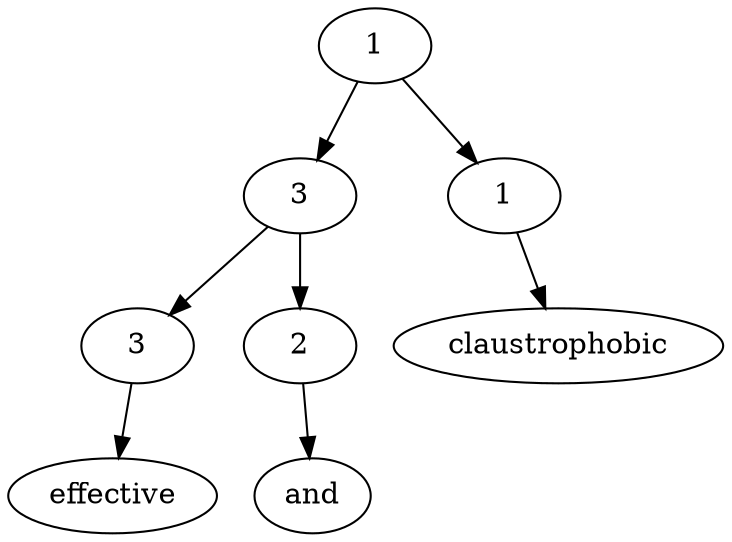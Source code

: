 digraph G{Node0 [label="1"]
Node0 -> Node1
Node0 -> Node6
Node1 [label="3"]
Node1 -> Node2
Node1 -> Node4
Node6 [label="1"]
Node6 -> Node7
Node2 [label="3"]
Node2 -> Node3
Node4 [label="2"]
Node4 -> Node5
Node7 [label="claustrophobic"]
Node3 [label="effective"]
Node5 [label="and"]
}